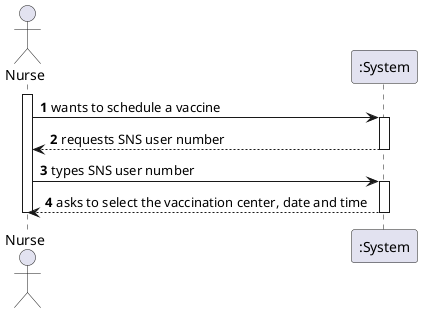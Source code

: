 @startuml
'https://plantuml.com/sequence-diagram

autonumber

actor "Nurse" as Nurse

activate Nurse
Nurse -> ":System" : wants to schedule a vaccine
activate ":System"
":System" --> Nurse : requests SNS user number
deactivate ":System"

Nurse -> ":System" : types SNS user number
activate ":System"
":System" --> Nurse : asks to select the vaccination center, date and time
deactivate ":System"



deactivate Nurse
@enduml